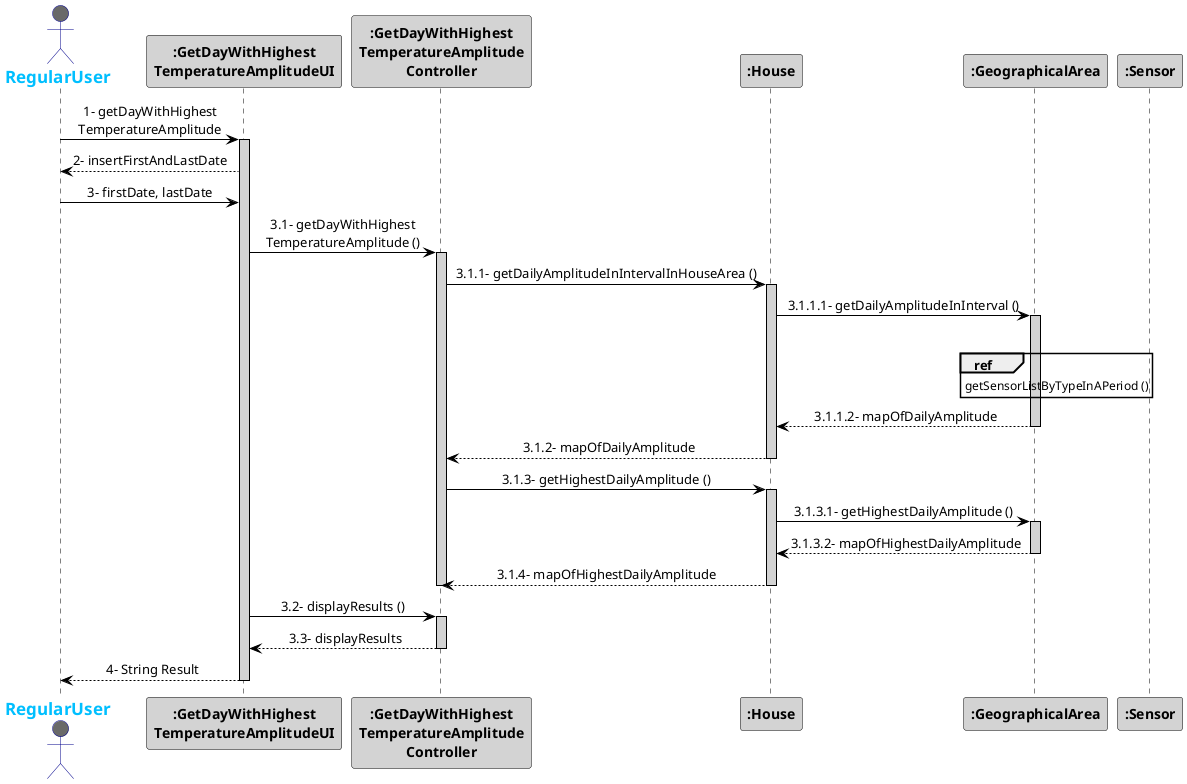@startuml
skinparam sequenceMessageAlign center
skinparam sequence {
	ArrowColor Black
	ActorBorderColor DarkBlue
	LifeLineBorderColor black
	LifeLineBackgroundColor LightGrey

	ParticipantBorderColor Black
	ParticipantBackgroundColor LightGrey
	ParticipantFontStyle Bold

	ActorBackgroundColor DimGrey
	ActorFontColor DeepSkyBlue
	ActorFontStyle Bold
	ActorFontSize 17
	ActorFontName Aapex
}

actor RegularUser
RegularUser -> ":GetDayWithHighest\nTemperatureAmplitudeUI": 1- getDayWithHighest\nTemperatureAmplitude
activate ":GetDayWithHighest\nTemperatureAmplitudeUI"
":GetDayWithHighest\nTemperatureAmplitudeUI" --> RegularUser: 2- insertFirstAndLastDate
RegularUser -> ":GetDayWithHighest\nTemperatureAmplitudeUI": 3- firstDate, lastDate
":GetDayWithHighest\nTemperatureAmplitudeUI" -> ":GetDayWithHighest\nTemperatureAmplitude\nController": 3.1- getDayWithHighest\nTemperatureAmplitude ()
activate ":GetDayWithHighest\nTemperatureAmplitude\nController"
":GetDayWithHighest\nTemperatureAmplitude\nController"-> ":House": 3.1.1- getDailyAmplitudeInIntervalInHouseArea ()
activate ":House"
":House" -> ":GeographicalArea": 3.1.1.1- getDailyAmplitudeInInterval ()
activate ":GeographicalArea"
ref over ":GeographicalArea"
getSensorListByTypeInAPeriod ()
end
deactivate ":Sensor"
":House" <-- ":GeographicalArea": 3.1.1.2- mapOfDailyAmplitude
deactivate ":GeographicalArea"
":GetDayWithHighest\nTemperatureAmplitude\nController"<-- ":House": 3.1.2- mapOfDailyAmplitude
deactivate ":House"
":GetDayWithHighest\nTemperatureAmplitude\nController" -> ":House": 3.1.3- getHighestDailyAmplitude ()
activate ":House"
":House" -> ":GeographicalArea": 3.1.3.1- getHighestDailyAmplitude ()
activate ":GeographicalArea"
":House" <-- ":GeographicalArea": 3.1.3.2- mapOfHighestDailyAmplitude
deactivate ":GeographicalArea"
":GetDayWithHighest\nTemperatureAmplitude\nController" <-- ":House": 3.1.4- mapOfHighestDailyAmplitude
deactivate ":House"
deactivate ":GetDayWithHighest\nTemperatureAmplitude\nController"
":GetDayWithHighest\nTemperatureAmplitudeUI" -> ":GetDayWithHighest\nTemperatureAmplitude\nController": 3.2- displayResults ()
activate ":GetDayWithHighest\nTemperatureAmplitude\nController"
":GetDayWithHighest\nTemperatureAmplitudeUI" <-- ":GetDayWithHighest\nTemperatureAmplitude\nController": 3.3- displayResults
deactivate ":GetDayWithHighest\nTemperatureAmplitude\nController"

RegularUser <-- ":GetDayWithHighest\nTemperatureAmplitudeUI": 4- String Result
deactivate ":GetDayWithHighest\nTemperatureAmplitudeUI"
@enduml